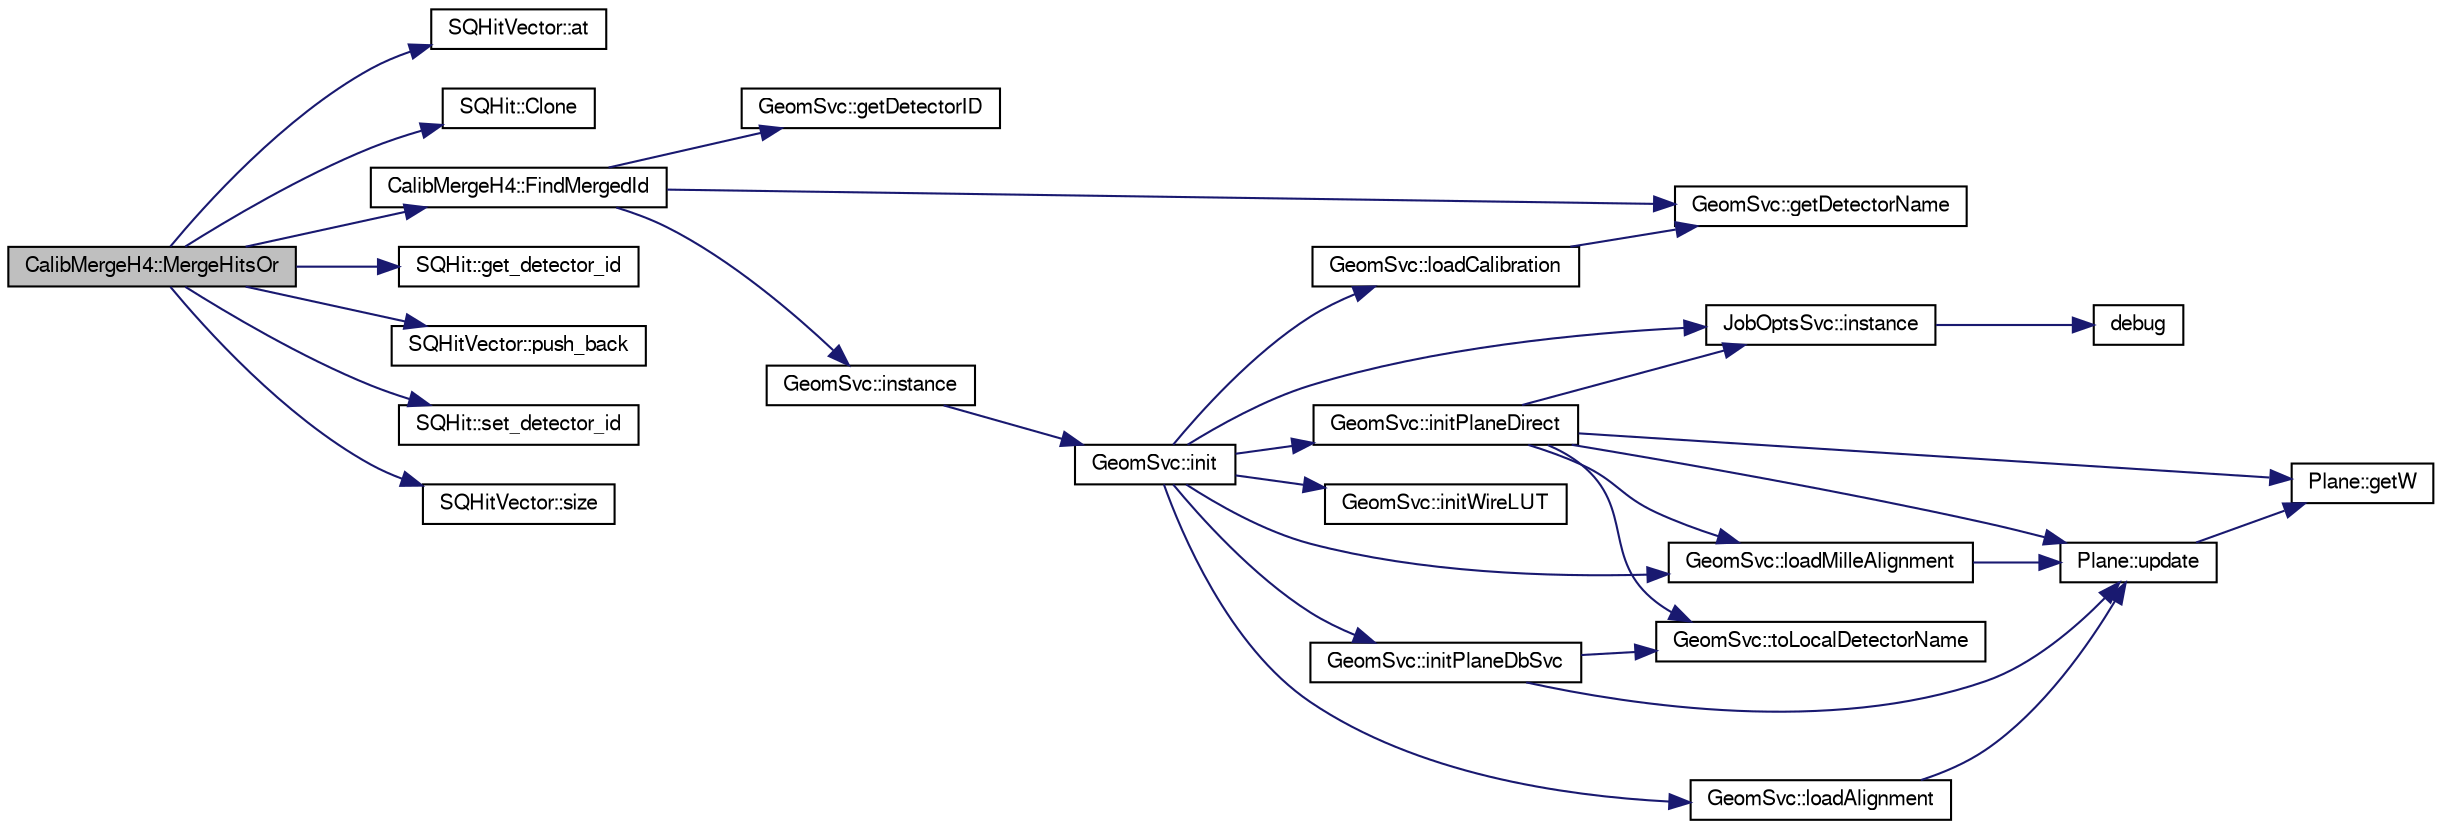 digraph "CalibMergeH4::MergeHitsOr"
{
  bgcolor="transparent";
  edge [fontname="FreeSans",fontsize="10",labelfontname="FreeSans",labelfontsize="10"];
  node [fontname="FreeSans",fontsize="10",shape=record];
  rankdir="LR";
  Node1 [label="CalibMergeH4::MergeHitsOr",height=0.2,width=0.4,color="black", fillcolor="grey75", style="filled" fontcolor="black"];
  Node1 -> Node2 [color="midnightblue",fontsize="10",style="solid",fontname="FreeSans"];
  Node2 [label="SQHitVector::at",height=0.2,width=0.4,color="black",URL="$d9/dbc/classSQHitVector.html#a77ceaf92de0b9ab85eafad0770d0db4b"];
  Node1 -> Node3 [color="midnightblue",fontsize="10",style="solid",fontname="FreeSans"];
  Node3 [label="SQHit::Clone",height=0.2,width=0.4,color="black",URL="$de/d79/classSQHit.html#ab75c6c19b8933ec4a092cd4774aaa873"];
  Node1 -> Node4 [color="midnightblue",fontsize="10",style="solid",fontname="FreeSans"];
  Node4 [label="CalibMergeH4::FindMergedId",height=0.2,width=0.4,color="black",URL="$df/d49/classCalibMergeH4.html#a651755d39b1030cacdbf52a52ef67c63"];
  Node4 -> Node5 [color="midnightblue",fontsize="10",style="solid",fontname="FreeSans"];
  Node5 [label="GeomSvc::getDetectorID",height=0.2,width=0.4,color="black",URL="$d0/da0/classGeomSvc.html#a3e4f40789e9b2a98477ab8e8191d5ff2",tooltip="Get the plane position. "];
  Node4 -> Node6 [color="midnightblue",fontsize="10",style="solid",fontname="FreeSans"];
  Node6 [label="GeomSvc::getDetectorName",height=0.2,width=0.4,color="black",URL="$d0/da0/classGeomSvc.html#a64fde7dce7f3df7cf534796d7da4ecdb"];
  Node4 -> Node7 [color="midnightblue",fontsize="10",style="solid",fontname="FreeSans"];
  Node7 [label="GeomSvc::instance",height=0.2,width=0.4,color="black",URL="$d0/da0/classGeomSvc.html#a2b7ecf5467120206b9479654c48ad7c4",tooltip="singlton instance "];
  Node7 -> Node8 [color="midnightblue",fontsize="10",style="solid",fontname="FreeSans"];
  Node8 [label="GeomSvc::init",height=0.2,width=0.4,color="black",URL="$d0/da0/classGeomSvc.html#a96ec4efc82cbaed0b5623e4dd69385b6",tooltip="Initialization, either from MySQL or from ascii file. "];
  Node8 -> Node9 [color="midnightblue",fontsize="10",style="solid",fontname="FreeSans"];
  Node9 [label="GeomSvc::initPlaneDbSvc",height=0.2,width=0.4,color="black",URL="$d0/da0/classGeomSvc.html#adbe1473f9b3a8ff942da8d7d8ee28322"];
  Node9 -> Node10 [color="midnightblue",fontsize="10",style="solid",fontname="FreeSans"];
  Node10 [label="GeomSvc::toLocalDetectorName",height=0.2,width=0.4,color="black",URL="$d0/da0/classGeomSvc.html#a315e886f05db8254ed7d320706e268e6",tooltip="Convert the official detectorName to local detectorName. "];
  Node9 -> Node11 [color="midnightblue",fontsize="10",style="solid",fontname="FreeSans"];
  Node11 [label="Plane::update",height=0.2,width=0.4,color="black",URL="$dc/d90/classPlane.html#a7fbb07f76503fe057772e01f542afc32"];
  Node11 -> Node12 [color="midnightblue",fontsize="10",style="solid",fontname="FreeSans"];
  Node12 [label="Plane::getW",height=0.2,width=0.4,color="black",URL="$dc/d90/classPlane.html#a48ab3a309bee8c386464b36a7593df16"];
  Node8 -> Node13 [color="midnightblue",fontsize="10",style="solid",fontname="FreeSans"];
  Node13 [label="GeomSvc::initPlaneDirect",height=0.2,width=0.4,color="black",URL="$d0/da0/classGeomSvc.html#a0d550b9f787318d57cdae9db2d04d6fb"];
  Node13 -> Node14 [color="midnightblue",fontsize="10",style="solid",fontname="FreeSans"];
  Node14 [label="JobOptsSvc::instance",height=0.2,width=0.4,color="black",URL="$d8/d62/classJobOptsSvc.html#aeb0d694dc08274aa90b0d6b1ee8384cb",tooltip="singlton instance "];
  Node14 -> Node15 [color="midnightblue",fontsize="10",style="solid",fontname="FreeSans"];
  Node15 [label="debug",height=0.2,width=0.4,color="black",URL="$dd/d23/JobOptsSvc_8cxx.html#a71e70a8ecc08c35494b083076d2ace7b"];
  Node13 -> Node10 [color="midnightblue",fontsize="10",style="solid",fontname="FreeSans"];
  Node13 -> Node11 [color="midnightblue",fontsize="10",style="solid",fontname="FreeSans"];
  Node13 -> Node16 [color="midnightblue",fontsize="10",style="solid",fontname="FreeSans"];
  Node16 [label="GeomSvc::loadMilleAlignment",height=0.2,width=0.4,color="black",URL="$d0/da0/classGeomSvc.html#a418543d7b33fc95092b2cd4a7496f1b8"];
  Node16 -> Node11 [color="midnightblue",fontsize="10",style="solid",fontname="FreeSans"];
  Node13 -> Node12 [color="midnightblue",fontsize="10",style="solid",fontname="FreeSans"];
  Node8 -> Node14 [color="midnightblue",fontsize="10",style="solid",fontname="FreeSans"];
  Node8 -> Node17 [color="midnightblue",fontsize="10",style="solid",fontname="FreeSans"];
  Node17 [label="GeomSvc::loadAlignment",height=0.2,width=0.4,color="black",URL="$d0/da0/classGeomSvc.html#ab6c810e39b86ce66a4be6a596b4d54b8"];
  Node17 -> Node11 [color="midnightblue",fontsize="10",style="solid",fontname="FreeSans"];
  Node8 -> Node16 [color="midnightblue",fontsize="10",style="solid",fontname="FreeSans"];
  Node8 -> Node18 [color="midnightblue",fontsize="10",style="solid",fontname="FreeSans"];
  Node18 [label="GeomSvc::loadCalibration",height=0.2,width=0.4,color="black",URL="$d0/da0/classGeomSvc.html#abc60088ed5985a796f5df18ae4299661"];
  Node18 -> Node6 [color="midnightblue",fontsize="10",style="solid",fontname="FreeSans"];
  Node8 -> Node19 [color="midnightblue",fontsize="10",style="solid",fontname="FreeSans"];
  Node19 [label="GeomSvc::initWireLUT",height=0.2,width=0.4,color="black",URL="$d0/da0/classGeomSvc.html#a0c78d3ac904cfbb367e96c73f176630d"];
  Node1 -> Node20 [color="midnightblue",fontsize="10",style="solid",fontname="FreeSans"];
  Node20 [label="SQHit::get_detector_id",height=0.2,width=0.4,color="black",URL="$de/d79/classSQHit.html#acae7667f8a85fd1de5ae611b8c51fb33"];
  Node1 -> Node21 [color="midnightblue",fontsize="10",style="solid",fontname="FreeSans"];
  Node21 [label="SQHitVector::push_back",height=0.2,width=0.4,color="black",URL="$d9/dbc/classSQHitVector.html#aeefecc59b07f9082de2629256f5d4675"];
  Node1 -> Node22 [color="midnightblue",fontsize="10",style="solid",fontname="FreeSans"];
  Node22 [label="SQHit::set_detector_id",height=0.2,width=0.4,color="black",URL="$de/d79/classSQHit.html#a9497f045fe7b60f98f6d62c75aa58c36"];
  Node1 -> Node23 [color="midnightblue",fontsize="10",style="solid",fontname="FreeSans"];
  Node23 [label="SQHitVector::size",height=0.2,width=0.4,color="black",URL="$d9/dbc/classSQHitVector.html#a7c3abb0e9b5625a54b979de9427a377f"];
}
